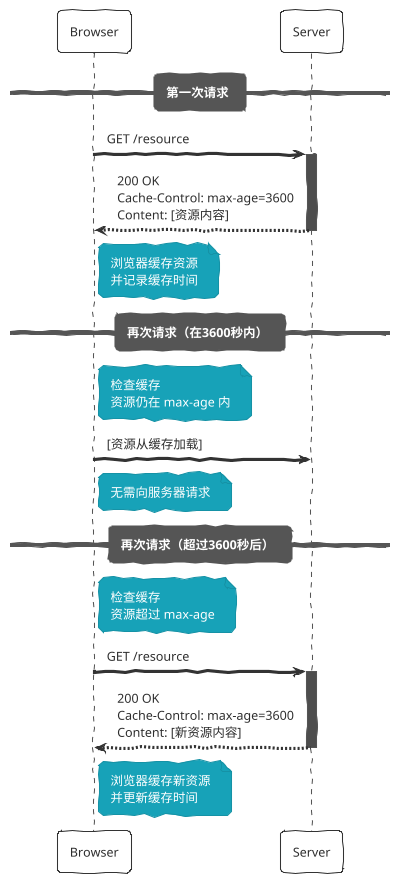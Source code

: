 @startuml

!theme sketchy-outline

participant Browser
participant Server

== 第一次请求 ==
Browser -> Server: GET /resource
activate Server
Server --> Browser: 200 OK\nCache-Control: max-age=3600\nContent: [资源内容]
deactivate Server

note right of Browser: 浏览器缓存资源\n并记录缓存时间

== 再次请求（在3600秒内） ==
note right of Browser: 检查缓存\n资源仍在 max-age 内
Browser -> Server: [资源从缓存加载]
note right of Browser: 无需向服务器请求

== 再次请求（超过3600秒后） ==
note right of Browser: 检查缓存\n资源超过 max-age
Browser -> Server: GET /resource
activate Server
Server --> Browser: 200 OK\nCache-Control: max-age=3600\nContent: [新资源内容]
deactivate Server

note right of Browser: 浏览器缓存新资源\n并更新缓存时间
@enduml
